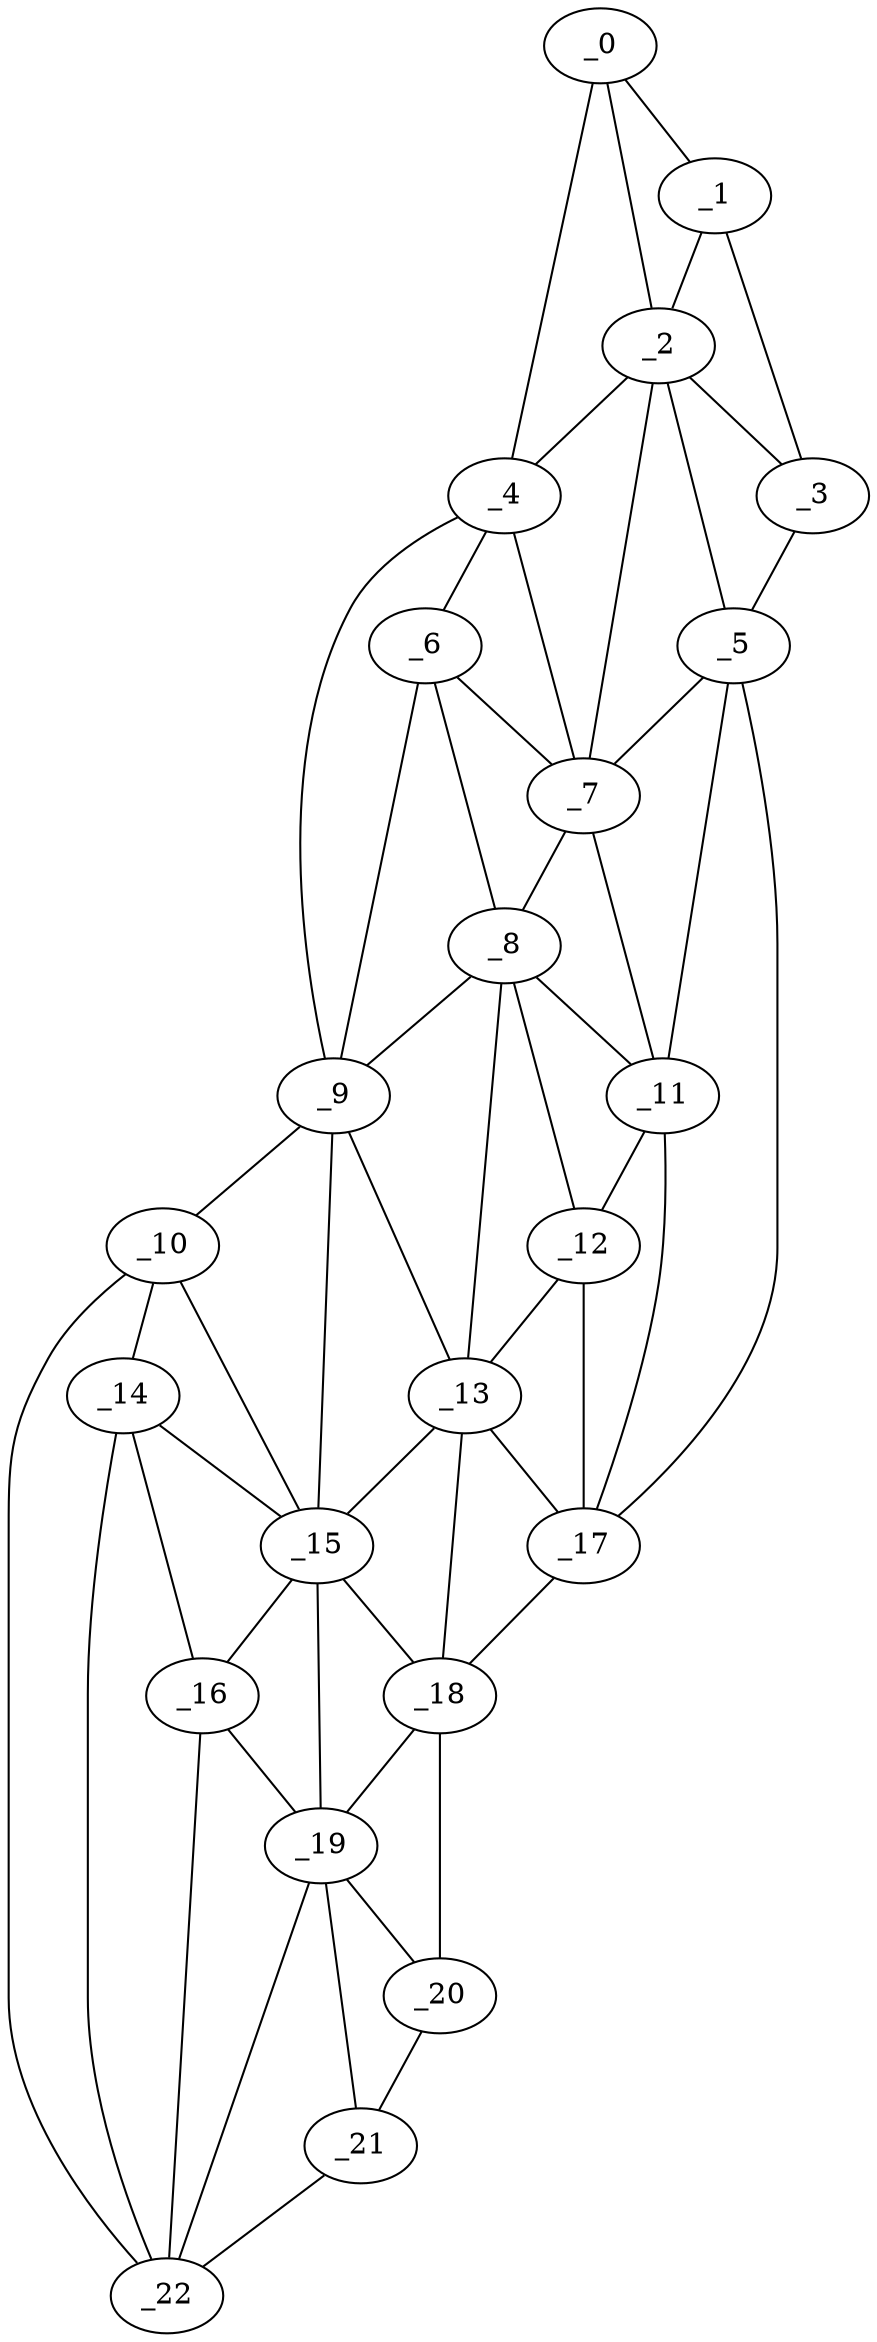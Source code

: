 graph "obj19__225.gxl" {
	_0	 [x=7,
		y=41];
	_1	 [x=15,
		y=29];
	_0 -- _1	 [valence=1];
	_2	 [x=17,
		y=42];
	_0 -- _2	 [valence=2];
	_4	 [x=22,
		y=77];
	_0 -- _4	 [valence=1];
	_1 -- _2	 [valence=2];
	_3	 [x=22,
		y=27];
	_1 -- _3	 [valence=1];
	_2 -- _3	 [valence=1];
	_2 -- _4	 [valence=2];
	_5	 [x=33,
		y=28];
	_2 -- _5	 [valence=2];
	_7	 [x=42,
		y=71];
	_2 -- _7	 [valence=1];
	_3 -- _5	 [valence=1];
	_6	 [x=34,
		y=81];
	_4 -- _6	 [valence=2];
	_4 -- _7	 [valence=2];
	_9	 [x=72,
		y=98];
	_4 -- _9	 [valence=1];
	_5 -- _7	 [valence=2];
	_11	 [x=89,
		y=53];
	_5 -- _11	 [valence=2];
	_17	 [x=109,
		y=57];
	_5 -- _17	 [valence=1];
	_6 -- _7	 [valence=2];
	_8	 [x=48,
		y=84];
	_6 -- _8	 [valence=2];
	_6 -- _9	 [valence=2];
	_7 -- _8	 [valence=1];
	_7 -- _11	 [valence=2];
	_8 -- _9	 [valence=2];
	_8 -- _11	 [valence=2];
	_12	 [x=93,
		y=63];
	_8 -- _12	 [valence=1];
	_13	 [x=94,
		y=72];
	_8 -- _13	 [valence=2];
	_10	 [x=85,
		y=101];
	_9 -- _10	 [valence=1];
	_9 -- _13	 [valence=2];
	_15	 [x=97,
		y=82];
	_9 -- _15	 [valence=1];
	_14	 [x=96,
		y=96];
	_10 -- _14	 [valence=1];
	_10 -- _15	 [valence=1];
	_22	 [x=122,
		y=87];
	_10 -- _22	 [valence=1];
	_11 -- _12	 [valence=1];
	_11 -- _17	 [valence=2];
	_12 -- _13	 [valence=2];
	_12 -- _17	 [valence=2];
	_13 -- _15	 [valence=2];
	_13 -- _17	 [valence=2];
	_18	 [x=117,
		y=64];
	_13 -- _18	 [valence=2];
	_14 -- _15	 [valence=2];
	_16	 [x=100,
		y=89];
	_14 -- _16	 [valence=2];
	_14 -- _22	 [valence=1];
	_15 -- _16	 [valence=2];
	_15 -- _18	 [valence=1];
	_19	 [x=118,
		y=82];
	_15 -- _19	 [valence=2];
	_16 -- _19	 [valence=2];
	_16 -- _22	 [valence=2];
	_17 -- _18	 [valence=1];
	_18 -- _19	 [valence=2];
	_20	 [x=121,
		y=75];
	_18 -- _20	 [valence=1];
	_19 -- _20	 [valence=2];
	_21	 [x=122,
		y=84];
	_19 -- _21	 [valence=1];
	_19 -- _22	 [valence=1];
	_20 -- _21	 [valence=1];
	_21 -- _22	 [valence=1];
}
